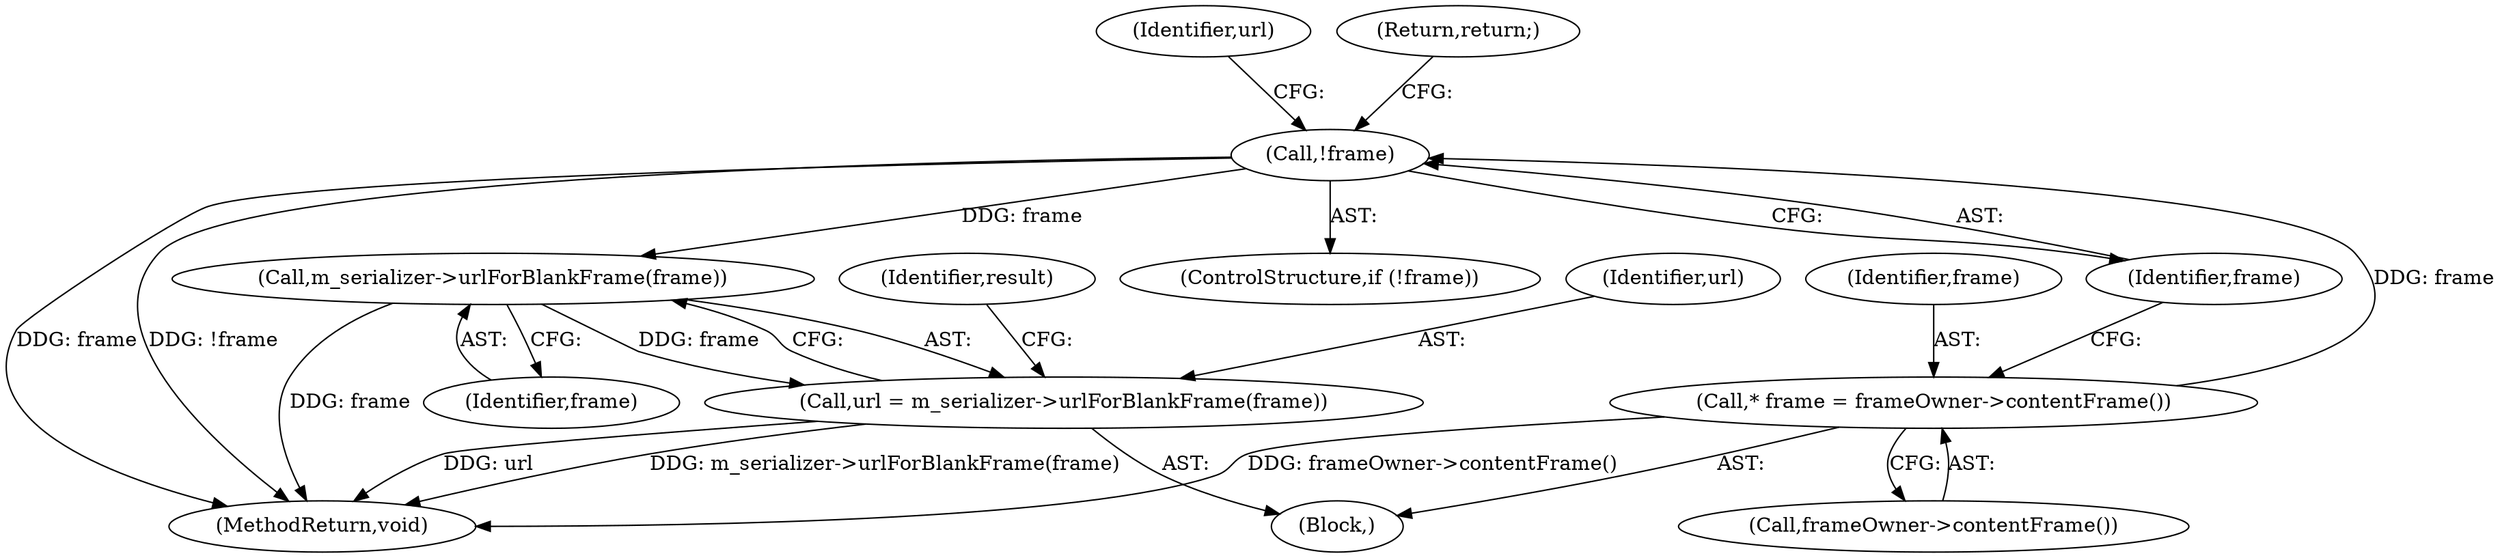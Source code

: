 digraph "0_Chrome_7f0126ff011142c8619b10a6e64d04d1745c503a_3@pointer" {
"1000134" [label="(Call,m_serializer->urlForBlankFrame(frame))"];
"1000119" [label="(Call,!frame)"];
"1000115" [label="(Call,* frame = frameOwner->contentFrame())"];
"1000132" [label="(Call,url = m_serializer->urlForBlankFrame(frame))"];
"1000119" [label="(Call,!frame)"];
"1000115" [label="(Call,* frame = frameOwner->contentFrame())"];
"1000134" [label="(Call,m_serializer->urlForBlankFrame(frame))"];
"1000117" [label="(Call,frameOwner->contentFrame())"];
"1000133" [label="(Identifier,url)"];
"1000137" [label="(Identifier,result)"];
"1000124" [label="(Identifier,url)"];
"1000135" [label="(Identifier,frame)"];
"1000145" [label="(MethodReturn,void)"];
"1000118" [label="(ControlStructure,if (!frame))"];
"1000132" [label="(Call,url = m_serializer->urlForBlankFrame(frame))"];
"1000116" [label="(Identifier,frame)"];
"1000121" [label="(Return,return;)"];
"1000120" [label="(Identifier,frame)"];
"1000104" [label="(Block,)"];
"1000134" -> "1000132"  [label="AST: "];
"1000134" -> "1000135"  [label="CFG: "];
"1000135" -> "1000134"  [label="AST: "];
"1000132" -> "1000134"  [label="CFG: "];
"1000134" -> "1000145"  [label="DDG: frame"];
"1000134" -> "1000132"  [label="DDG: frame"];
"1000119" -> "1000134"  [label="DDG: frame"];
"1000119" -> "1000118"  [label="AST: "];
"1000119" -> "1000120"  [label="CFG: "];
"1000120" -> "1000119"  [label="AST: "];
"1000121" -> "1000119"  [label="CFG: "];
"1000124" -> "1000119"  [label="CFG: "];
"1000119" -> "1000145"  [label="DDG: !frame"];
"1000119" -> "1000145"  [label="DDG: frame"];
"1000115" -> "1000119"  [label="DDG: frame"];
"1000115" -> "1000104"  [label="AST: "];
"1000115" -> "1000117"  [label="CFG: "];
"1000116" -> "1000115"  [label="AST: "];
"1000117" -> "1000115"  [label="AST: "];
"1000120" -> "1000115"  [label="CFG: "];
"1000115" -> "1000145"  [label="DDG: frameOwner->contentFrame()"];
"1000132" -> "1000104"  [label="AST: "];
"1000133" -> "1000132"  [label="AST: "];
"1000137" -> "1000132"  [label="CFG: "];
"1000132" -> "1000145"  [label="DDG: m_serializer->urlForBlankFrame(frame)"];
"1000132" -> "1000145"  [label="DDG: url"];
}
